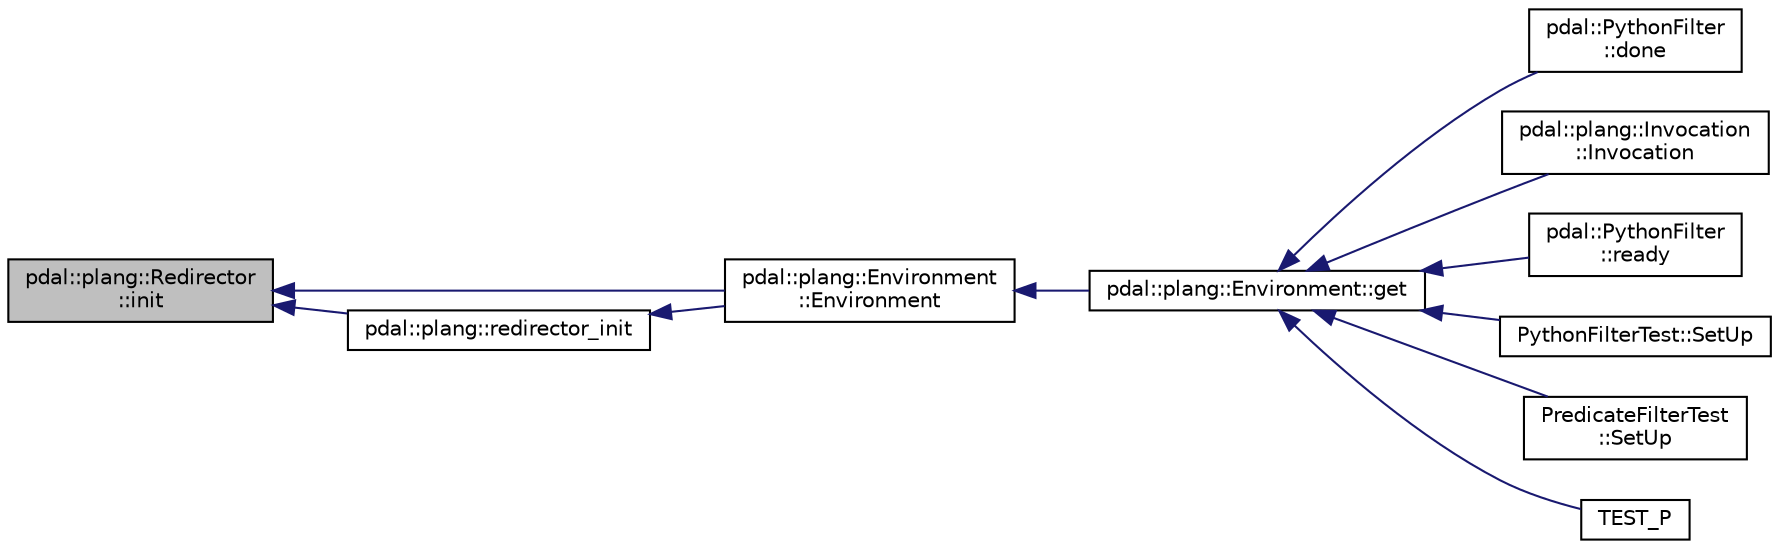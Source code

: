 digraph "pdal::plang::Redirector::init"
{
  edge [fontname="Helvetica",fontsize="10",labelfontname="Helvetica",labelfontsize="10"];
  node [fontname="Helvetica",fontsize="10",shape=record];
  rankdir="LR";
  Node1 [label="pdal::plang::Redirector\l::init",height=0.2,width=0.4,color="black", fillcolor="grey75", style="filled", fontcolor="black"];
  Node1 -> Node2 [dir="back",color="midnightblue",fontsize="10",style="solid",fontname="Helvetica"];
  Node2 [label="pdal::plang::Environment\l::Environment",height=0.2,width=0.4,color="black", fillcolor="white", style="filled",URL="$classpdal_1_1plang_1_1Environment.html#a4ac4a11a3d64f2560bcafadf01f59e9d"];
  Node2 -> Node3 [dir="back",color="midnightblue",fontsize="10",style="solid",fontname="Helvetica"];
  Node3 [label="pdal::plang::Environment::get",height=0.2,width=0.4,color="black", fillcolor="white", style="filled",URL="$classpdal_1_1plang_1_1Environment.html#a4c6a0cd6d8feb892ca57ea4618859b6d"];
  Node3 -> Node4 [dir="back",color="midnightblue",fontsize="10",style="solid",fontname="Helvetica"];
  Node4 [label="pdal::PythonFilter\l::done",height=0.2,width=0.4,color="black", fillcolor="white", style="filled",URL="$classpdal_1_1PythonFilter.html#a082e405e6e6ee1d86ffa6d52c3ab6a7e"];
  Node3 -> Node5 [dir="back",color="midnightblue",fontsize="10",style="solid",fontname="Helvetica"];
  Node5 [label="pdal::plang::Invocation\l::Invocation",height=0.2,width=0.4,color="black", fillcolor="white", style="filled",URL="$classpdal_1_1plang_1_1Invocation.html#a3eb16c00839542a1c9076c10aa6ecd6d"];
  Node3 -> Node6 [dir="back",color="midnightblue",fontsize="10",style="solid",fontname="Helvetica"];
  Node6 [label="pdal::PythonFilter\l::ready",height=0.2,width=0.4,color="black", fillcolor="white", style="filled",URL="$classpdal_1_1PythonFilter.html#a41e46c27dc25ccef5dacbf207c4602fc"];
  Node3 -> Node7 [dir="back",color="midnightblue",fontsize="10",style="solid",fontname="Helvetica"];
  Node7 [label="PythonFilterTest::SetUp",height=0.2,width=0.4,color="black", fillcolor="white", style="filled",URL="$classPythonFilterTest.html#aeb9549078e6c42796d21e5a721a5b758"];
  Node3 -> Node8 [dir="back",color="midnightblue",fontsize="10",style="solid",fontname="Helvetica"];
  Node8 [label="PredicateFilterTest\l::SetUp",height=0.2,width=0.4,color="black", fillcolor="white", style="filled",URL="$classPredicateFilterTest.html#a3aa633bd7776da8805a3977ce1adab79"];
  Node3 -> Node9 [dir="back",color="midnightblue",fontsize="10",style="solid",fontname="Helvetica"];
  Node9 [label="TEST_P",height=0.2,width=0.4,color="black", fillcolor="white", style="filled",URL="$PythonFilterTest_8cpp.html#a3cdcc7f98bd91950226a7ae9bc056a7b"];
  Node1 -> Node10 [dir="back",color="midnightblue",fontsize="10",style="solid",fontname="Helvetica"];
  Node10 [label="pdal::plang::redirector_init",height=0.2,width=0.4,color="black", fillcolor="white", style="filled",URL="$namespacepdal_1_1plang.html#ad08c57bca22a1298df0d7143aab074bd"];
  Node10 -> Node2 [dir="back",color="midnightblue",fontsize="10",style="solid",fontname="Helvetica"];
}
